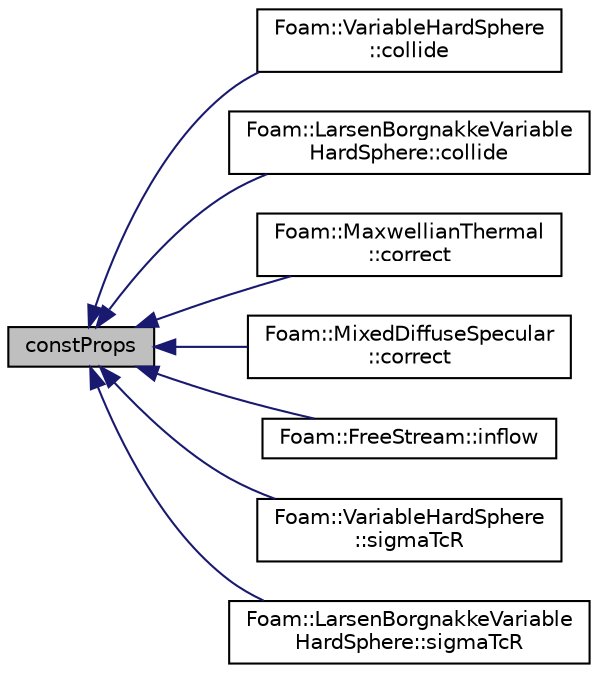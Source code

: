 digraph "constProps"
{
  bgcolor="transparent";
  edge [fontname="Helvetica",fontsize="10",labelfontname="Helvetica",labelfontsize="10"];
  node [fontname="Helvetica",fontsize="10",shape=record];
  rankdir="LR";
  Node1 [label="constProps",height=0.2,width=0.4,color="black", fillcolor="grey75", style="filled", fontcolor="black"];
  Node1 -> Node2 [dir="back",color="midnightblue",fontsize="10",style="solid",fontname="Helvetica"];
  Node2 [label="Foam::VariableHardSphere\l::collide",height=0.2,width=0.4,color="black",URL="$a02772.html#af028e1d3dc9aba7d1abd7d124b8a9a27",tooltip="Apply collision. "];
  Node1 -> Node3 [dir="back",color="midnightblue",fontsize="10",style="solid",fontname="Helvetica"];
  Node3 [label="Foam::LarsenBorgnakkeVariable\lHardSphere::collide",height=0.2,width=0.4,color="black",URL="$a01264.html#af028e1d3dc9aba7d1abd7d124b8a9a27",tooltip="Apply collision. "];
  Node1 -> Node4 [dir="back",color="midnightblue",fontsize="10",style="solid",fontname="Helvetica"];
  Node4 [label="Foam::MaxwellianThermal\l::correct",height=0.2,width=0.4,color="black",URL="$a01442.html#a881dca43d304d4d744b6e48dac4439b1",tooltip="Apply wall correction. "];
  Node1 -> Node5 [dir="back",color="midnightblue",fontsize="10",style="solid",fontname="Helvetica"];
  Node5 [label="Foam::MixedDiffuseSpecular\l::correct",height=0.2,width=0.4,color="black",URL="$a01501.html#a881dca43d304d4d744b6e48dac4439b1",tooltip="Apply wall correction. "];
  Node1 -> Node6 [dir="back",color="midnightblue",fontsize="10",style="solid",fontname="Helvetica"];
  Node6 [label="Foam::FreeStream::inflow",height=0.2,width=0.4,color="black",URL="$a00851.html#a84e6a7b742df4fcb240fff3040770a0b",tooltip="Introduce particles. "];
  Node1 -> Node7 [dir="back",color="midnightblue",fontsize="10",style="solid",fontname="Helvetica"];
  Node7 [label="Foam::VariableHardSphere\l::sigmaTcR",height=0.2,width=0.4,color="black",URL="$a02772.html#a7c19d064f9415a3342d50517d3cdfb73",tooltip="Return the collision cross section * relative velocity product. "];
  Node1 -> Node8 [dir="back",color="midnightblue",fontsize="10",style="solid",fontname="Helvetica"];
  Node8 [label="Foam::LarsenBorgnakkeVariable\lHardSphere::sigmaTcR",height=0.2,width=0.4,color="black",URL="$a01264.html#a7c19d064f9415a3342d50517d3cdfb73",tooltip="Return the collision cross section * relative velocity product. "];
}
